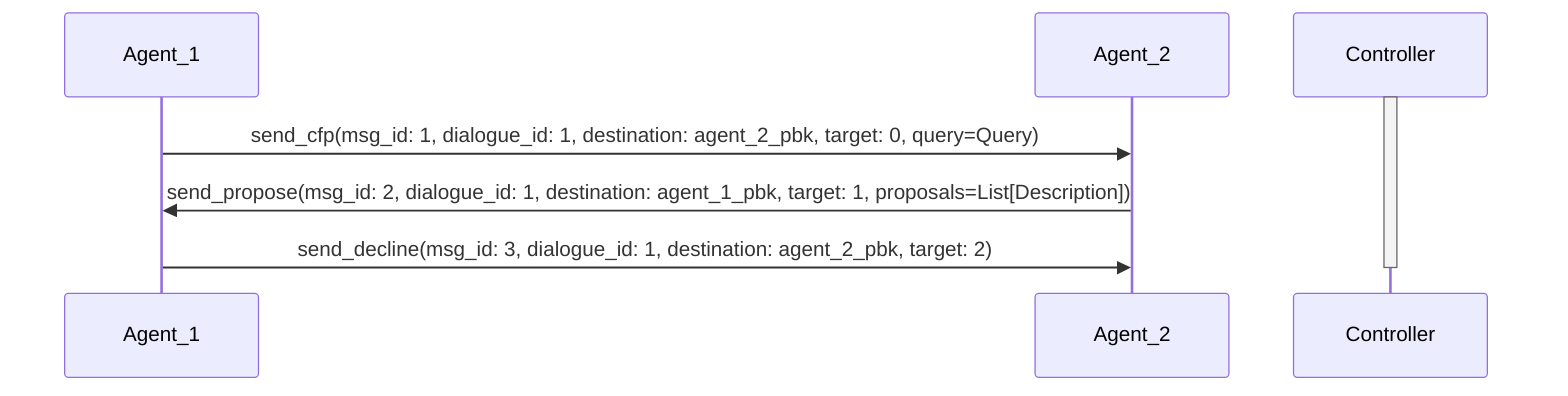sequenceDiagram
	participant Agent_1
    participant Agent_2
    participant Controller

    activate Controller
    Agent_1->>Agent_2: send_cfp(msg_id: 1, dialogue_id: 1, destination: agent_2_pbk, target: 0, query=Query)
    Agent_2->>Agent_1: send_propose(msg_id: 2, dialogue_id: 1, destination: agent_1_pbk, target: 1, proposals=List[Description])
    Agent_1->>Agent_2: send_decline(msg_id: 3, dialogue_id: 1, destination: agent_2_pbk, target: 2)
    deactivate Controller